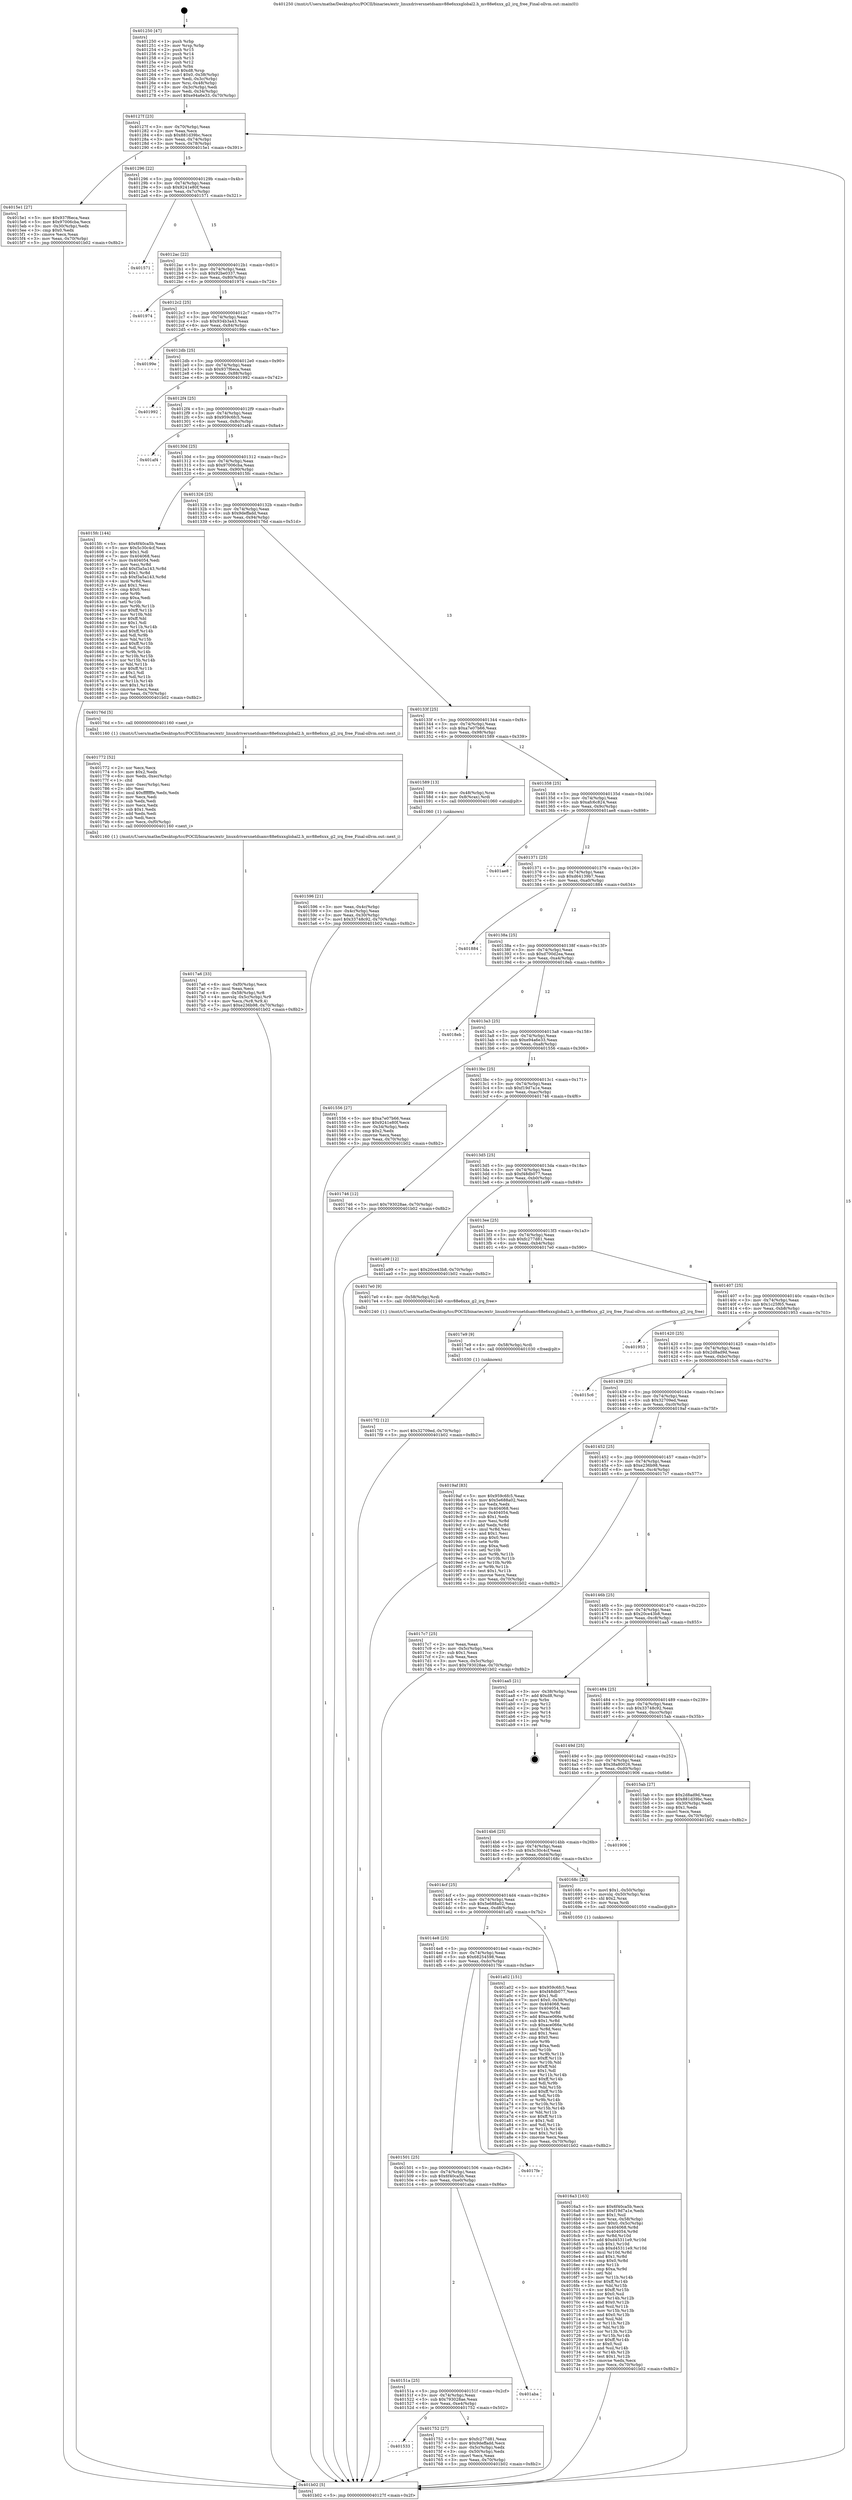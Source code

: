 digraph "0x401250" {
  label = "0x401250 (/mnt/c/Users/mathe/Desktop/tcc/POCII/binaries/extr_linuxdriversnetdsamv88e6xxxglobal2.h_mv88e6xxx_g2_irq_free_Final-ollvm.out::main(0))"
  labelloc = "t"
  node[shape=record]

  Entry [label="",width=0.3,height=0.3,shape=circle,fillcolor=black,style=filled]
  "0x40127f" [label="{
     0x40127f [23]\l
     | [instrs]\l
     &nbsp;&nbsp;0x40127f \<+3\>: mov -0x70(%rbp),%eax\l
     &nbsp;&nbsp;0x401282 \<+2\>: mov %eax,%ecx\l
     &nbsp;&nbsp;0x401284 \<+6\>: sub $0x881d39bc,%ecx\l
     &nbsp;&nbsp;0x40128a \<+3\>: mov %eax,-0x74(%rbp)\l
     &nbsp;&nbsp;0x40128d \<+3\>: mov %ecx,-0x78(%rbp)\l
     &nbsp;&nbsp;0x401290 \<+6\>: je 00000000004015e1 \<main+0x391\>\l
  }"]
  "0x4015e1" [label="{
     0x4015e1 [27]\l
     | [instrs]\l
     &nbsp;&nbsp;0x4015e1 \<+5\>: mov $0x937f6eca,%eax\l
     &nbsp;&nbsp;0x4015e6 \<+5\>: mov $0x97006cba,%ecx\l
     &nbsp;&nbsp;0x4015eb \<+3\>: mov -0x30(%rbp),%edx\l
     &nbsp;&nbsp;0x4015ee \<+3\>: cmp $0x0,%edx\l
     &nbsp;&nbsp;0x4015f1 \<+3\>: cmove %ecx,%eax\l
     &nbsp;&nbsp;0x4015f4 \<+3\>: mov %eax,-0x70(%rbp)\l
     &nbsp;&nbsp;0x4015f7 \<+5\>: jmp 0000000000401b02 \<main+0x8b2\>\l
  }"]
  "0x401296" [label="{
     0x401296 [22]\l
     | [instrs]\l
     &nbsp;&nbsp;0x401296 \<+5\>: jmp 000000000040129b \<main+0x4b\>\l
     &nbsp;&nbsp;0x40129b \<+3\>: mov -0x74(%rbp),%eax\l
     &nbsp;&nbsp;0x40129e \<+5\>: sub $0x9241e80f,%eax\l
     &nbsp;&nbsp;0x4012a3 \<+3\>: mov %eax,-0x7c(%rbp)\l
     &nbsp;&nbsp;0x4012a6 \<+6\>: je 0000000000401571 \<main+0x321\>\l
  }"]
  Exit [label="",width=0.3,height=0.3,shape=circle,fillcolor=black,style=filled,peripheries=2]
  "0x401571" [label="{
     0x401571\l
  }", style=dashed]
  "0x4012ac" [label="{
     0x4012ac [22]\l
     | [instrs]\l
     &nbsp;&nbsp;0x4012ac \<+5\>: jmp 00000000004012b1 \<main+0x61\>\l
     &nbsp;&nbsp;0x4012b1 \<+3\>: mov -0x74(%rbp),%eax\l
     &nbsp;&nbsp;0x4012b4 \<+5\>: sub $0x92be0337,%eax\l
     &nbsp;&nbsp;0x4012b9 \<+3\>: mov %eax,-0x80(%rbp)\l
     &nbsp;&nbsp;0x4012bc \<+6\>: je 0000000000401974 \<main+0x724\>\l
  }"]
  "0x4017f2" [label="{
     0x4017f2 [12]\l
     | [instrs]\l
     &nbsp;&nbsp;0x4017f2 \<+7\>: movl $0x32709ed,-0x70(%rbp)\l
     &nbsp;&nbsp;0x4017f9 \<+5\>: jmp 0000000000401b02 \<main+0x8b2\>\l
  }"]
  "0x401974" [label="{
     0x401974\l
  }", style=dashed]
  "0x4012c2" [label="{
     0x4012c2 [25]\l
     | [instrs]\l
     &nbsp;&nbsp;0x4012c2 \<+5\>: jmp 00000000004012c7 \<main+0x77\>\l
     &nbsp;&nbsp;0x4012c7 \<+3\>: mov -0x74(%rbp),%eax\l
     &nbsp;&nbsp;0x4012ca \<+5\>: sub $0x934b3a43,%eax\l
     &nbsp;&nbsp;0x4012cf \<+6\>: mov %eax,-0x84(%rbp)\l
     &nbsp;&nbsp;0x4012d5 \<+6\>: je 000000000040199e \<main+0x74e\>\l
  }"]
  "0x4017e9" [label="{
     0x4017e9 [9]\l
     | [instrs]\l
     &nbsp;&nbsp;0x4017e9 \<+4\>: mov -0x58(%rbp),%rdi\l
     &nbsp;&nbsp;0x4017ed \<+5\>: call 0000000000401030 \<free@plt\>\l
     | [calls]\l
     &nbsp;&nbsp;0x401030 \{1\} (unknown)\l
  }"]
  "0x40199e" [label="{
     0x40199e\l
  }", style=dashed]
  "0x4012db" [label="{
     0x4012db [25]\l
     | [instrs]\l
     &nbsp;&nbsp;0x4012db \<+5\>: jmp 00000000004012e0 \<main+0x90\>\l
     &nbsp;&nbsp;0x4012e0 \<+3\>: mov -0x74(%rbp),%eax\l
     &nbsp;&nbsp;0x4012e3 \<+5\>: sub $0x937f6eca,%eax\l
     &nbsp;&nbsp;0x4012e8 \<+6\>: mov %eax,-0x88(%rbp)\l
     &nbsp;&nbsp;0x4012ee \<+6\>: je 0000000000401992 \<main+0x742\>\l
  }"]
  "0x4017a6" [label="{
     0x4017a6 [33]\l
     | [instrs]\l
     &nbsp;&nbsp;0x4017a6 \<+6\>: mov -0xf0(%rbp),%ecx\l
     &nbsp;&nbsp;0x4017ac \<+3\>: imul %eax,%ecx\l
     &nbsp;&nbsp;0x4017af \<+4\>: mov -0x58(%rbp),%r8\l
     &nbsp;&nbsp;0x4017b3 \<+4\>: movslq -0x5c(%rbp),%r9\l
     &nbsp;&nbsp;0x4017b7 \<+4\>: mov %ecx,(%r8,%r9,4)\l
     &nbsp;&nbsp;0x4017bb \<+7\>: movl $0xe236b98,-0x70(%rbp)\l
     &nbsp;&nbsp;0x4017c2 \<+5\>: jmp 0000000000401b02 \<main+0x8b2\>\l
  }"]
  "0x401992" [label="{
     0x401992\l
  }", style=dashed]
  "0x4012f4" [label="{
     0x4012f4 [25]\l
     | [instrs]\l
     &nbsp;&nbsp;0x4012f4 \<+5\>: jmp 00000000004012f9 \<main+0xa9\>\l
     &nbsp;&nbsp;0x4012f9 \<+3\>: mov -0x74(%rbp),%eax\l
     &nbsp;&nbsp;0x4012fc \<+5\>: sub $0x959c6fc5,%eax\l
     &nbsp;&nbsp;0x401301 \<+6\>: mov %eax,-0x8c(%rbp)\l
     &nbsp;&nbsp;0x401307 \<+6\>: je 0000000000401af4 \<main+0x8a4\>\l
  }"]
  "0x401772" [label="{
     0x401772 [52]\l
     | [instrs]\l
     &nbsp;&nbsp;0x401772 \<+2\>: xor %ecx,%ecx\l
     &nbsp;&nbsp;0x401774 \<+5\>: mov $0x2,%edx\l
     &nbsp;&nbsp;0x401779 \<+6\>: mov %edx,-0xec(%rbp)\l
     &nbsp;&nbsp;0x40177f \<+1\>: cltd\l
     &nbsp;&nbsp;0x401780 \<+6\>: mov -0xec(%rbp),%esi\l
     &nbsp;&nbsp;0x401786 \<+2\>: idiv %esi\l
     &nbsp;&nbsp;0x401788 \<+6\>: imul $0xfffffffe,%edx,%edx\l
     &nbsp;&nbsp;0x40178e \<+2\>: mov %ecx,%edi\l
     &nbsp;&nbsp;0x401790 \<+2\>: sub %edx,%edi\l
     &nbsp;&nbsp;0x401792 \<+2\>: mov %ecx,%edx\l
     &nbsp;&nbsp;0x401794 \<+3\>: sub $0x1,%edx\l
     &nbsp;&nbsp;0x401797 \<+2\>: add %edx,%edi\l
     &nbsp;&nbsp;0x401799 \<+2\>: sub %edi,%ecx\l
     &nbsp;&nbsp;0x40179b \<+6\>: mov %ecx,-0xf0(%rbp)\l
     &nbsp;&nbsp;0x4017a1 \<+5\>: call 0000000000401160 \<next_i\>\l
     | [calls]\l
     &nbsp;&nbsp;0x401160 \{1\} (/mnt/c/Users/mathe/Desktop/tcc/POCII/binaries/extr_linuxdriversnetdsamv88e6xxxglobal2.h_mv88e6xxx_g2_irq_free_Final-ollvm.out::next_i)\l
  }"]
  "0x401af4" [label="{
     0x401af4\l
  }", style=dashed]
  "0x40130d" [label="{
     0x40130d [25]\l
     | [instrs]\l
     &nbsp;&nbsp;0x40130d \<+5\>: jmp 0000000000401312 \<main+0xc2\>\l
     &nbsp;&nbsp;0x401312 \<+3\>: mov -0x74(%rbp),%eax\l
     &nbsp;&nbsp;0x401315 \<+5\>: sub $0x97006cba,%eax\l
     &nbsp;&nbsp;0x40131a \<+6\>: mov %eax,-0x90(%rbp)\l
     &nbsp;&nbsp;0x401320 \<+6\>: je 00000000004015fc \<main+0x3ac\>\l
  }"]
  "0x401533" [label="{
     0x401533\l
  }", style=dashed]
  "0x4015fc" [label="{
     0x4015fc [144]\l
     | [instrs]\l
     &nbsp;&nbsp;0x4015fc \<+5\>: mov $0x6f40ca5b,%eax\l
     &nbsp;&nbsp;0x401601 \<+5\>: mov $0x5c30c4cf,%ecx\l
     &nbsp;&nbsp;0x401606 \<+2\>: mov $0x1,%dl\l
     &nbsp;&nbsp;0x401608 \<+7\>: mov 0x404068,%esi\l
     &nbsp;&nbsp;0x40160f \<+7\>: mov 0x404054,%edi\l
     &nbsp;&nbsp;0x401616 \<+3\>: mov %esi,%r8d\l
     &nbsp;&nbsp;0x401619 \<+7\>: add $0xf3a5a143,%r8d\l
     &nbsp;&nbsp;0x401620 \<+4\>: sub $0x1,%r8d\l
     &nbsp;&nbsp;0x401624 \<+7\>: sub $0xf3a5a143,%r8d\l
     &nbsp;&nbsp;0x40162b \<+4\>: imul %r8d,%esi\l
     &nbsp;&nbsp;0x40162f \<+3\>: and $0x1,%esi\l
     &nbsp;&nbsp;0x401632 \<+3\>: cmp $0x0,%esi\l
     &nbsp;&nbsp;0x401635 \<+4\>: sete %r9b\l
     &nbsp;&nbsp;0x401639 \<+3\>: cmp $0xa,%edi\l
     &nbsp;&nbsp;0x40163c \<+4\>: setl %r10b\l
     &nbsp;&nbsp;0x401640 \<+3\>: mov %r9b,%r11b\l
     &nbsp;&nbsp;0x401643 \<+4\>: xor $0xff,%r11b\l
     &nbsp;&nbsp;0x401647 \<+3\>: mov %r10b,%bl\l
     &nbsp;&nbsp;0x40164a \<+3\>: xor $0xff,%bl\l
     &nbsp;&nbsp;0x40164d \<+3\>: xor $0x1,%dl\l
     &nbsp;&nbsp;0x401650 \<+3\>: mov %r11b,%r14b\l
     &nbsp;&nbsp;0x401653 \<+4\>: and $0xff,%r14b\l
     &nbsp;&nbsp;0x401657 \<+3\>: and %dl,%r9b\l
     &nbsp;&nbsp;0x40165a \<+3\>: mov %bl,%r15b\l
     &nbsp;&nbsp;0x40165d \<+4\>: and $0xff,%r15b\l
     &nbsp;&nbsp;0x401661 \<+3\>: and %dl,%r10b\l
     &nbsp;&nbsp;0x401664 \<+3\>: or %r9b,%r14b\l
     &nbsp;&nbsp;0x401667 \<+3\>: or %r10b,%r15b\l
     &nbsp;&nbsp;0x40166a \<+3\>: xor %r15b,%r14b\l
     &nbsp;&nbsp;0x40166d \<+3\>: or %bl,%r11b\l
     &nbsp;&nbsp;0x401670 \<+4\>: xor $0xff,%r11b\l
     &nbsp;&nbsp;0x401674 \<+3\>: or $0x1,%dl\l
     &nbsp;&nbsp;0x401677 \<+3\>: and %dl,%r11b\l
     &nbsp;&nbsp;0x40167a \<+3\>: or %r11b,%r14b\l
     &nbsp;&nbsp;0x40167d \<+4\>: test $0x1,%r14b\l
     &nbsp;&nbsp;0x401681 \<+3\>: cmovne %ecx,%eax\l
     &nbsp;&nbsp;0x401684 \<+3\>: mov %eax,-0x70(%rbp)\l
     &nbsp;&nbsp;0x401687 \<+5\>: jmp 0000000000401b02 \<main+0x8b2\>\l
  }"]
  "0x401326" [label="{
     0x401326 [25]\l
     | [instrs]\l
     &nbsp;&nbsp;0x401326 \<+5\>: jmp 000000000040132b \<main+0xdb\>\l
     &nbsp;&nbsp;0x40132b \<+3\>: mov -0x74(%rbp),%eax\l
     &nbsp;&nbsp;0x40132e \<+5\>: sub $0x9deffadd,%eax\l
     &nbsp;&nbsp;0x401333 \<+6\>: mov %eax,-0x94(%rbp)\l
     &nbsp;&nbsp;0x401339 \<+6\>: je 000000000040176d \<main+0x51d\>\l
  }"]
  "0x401752" [label="{
     0x401752 [27]\l
     | [instrs]\l
     &nbsp;&nbsp;0x401752 \<+5\>: mov $0xfc277d81,%eax\l
     &nbsp;&nbsp;0x401757 \<+5\>: mov $0x9deffadd,%ecx\l
     &nbsp;&nbsp;0x40175c \<+3\>: mov -0x5c(%rbp),%edx\l
     &nbsp;&nbsp;0x40175f \<+3\>: cmp -0x50(%rbp),%edx\l
     &nbsp;&nbsp;0x401762 \<+3\>: cmovl %ecx,%eax\l
     &nbsp;&nbsp;0x401765 \<+3\>: mov %eax,-0x70(%rbp)\l
     &nbsp;&nbsp;0x401768 \<+5\>: jmp 0000000000401b02 \<main+0x8b2\>\l
  }"]
  "0x40176d" [label="{
     0x40176d [5]\l
     | [instrs]\l
     &nbsp;&nbsp;0x40176d \<+5\>: call 0000000000401160 \<next_i\>\l
     | [calls]\l
     &nbsp;&nbsp;0x401160 \{1\} (/mnt/c/Users/mathe/Desktop/tcc/POCII/binaries/extr_linuxdriversnetdsamv88e6xxxglobal2.h_mv88e6xxx_g2_irq_free_Final-ollvm.out::next_i)\l
  }"]
  "0x40133f" [label="{
     0x40133f [25]\l
     | [instrs]\l
     &nbsp;&nbsp;0x40133f \<+5\>: jmp 0000000000401344 \<main+0xf4\>\l
     &nbsp;&nbsp;0x401344 \<+3\>: mov -0x74(%rbp),%eax\l
     &nbsp;&nbsp;0x401347 \<+5\>: sub $0xa7e07b66,%eax\l
     &nbsp;&nbsp;0x40134c \<+6\>: mov %eax,-0x98(%rbp)\l
     &nbsp;&nbsp;0x401352 \<+6\>: je 0000000000401589 \<main+0x339\>\l
  }"]
  "0x40151a" [label="{
     0x40151a [25]\l
     | [instrs]\l
     &nbsp;&nbsp;0x40151a \<+5\>: jmp 000000000040151f \<main+0x2cf\>\l
     &nbsp;&nbsp;0x40151f \<+3\>: mov -0x74(%rbp),%eax\l
     &nbsp;&nbsp;0x401522 \<+5\>: sub $0x793028ae,%eax\l
     &nbsp;&nbsp;0x401527 \<+6\>: mov %eax,-0xe4(%rbp)\l
     &nbsp;&nbsp;0x40152d \<+6\>: je 0000000000401752 \<main+0x502\>\l
  }"]
  "0x401589" [label="{
     0x401589 [13]\l
     | [instrs]\l
     &nbsp;&nbsp;0x401589 \<+4\>: mov -0x48(%rbp),%rax\l
     &nbsp;&nbsp;0x40158d \<+4\>: mov 0x8(%rax),%rdi\l
     &nbsp;&nbsp;0x401591 \<+5\>: call 0000000000401060 \<atoi@plt\>\l
     | [calls]\l
     &nbsp;&nbsp;0x401060 \{1\} (unknown)\l
  }"]
  "0x401358" [label="{
     0x401358 [25]\l
     | [instrs]\l
     &nbsp;&nbsp;0x401358 \<+5\>: jmp 000000000040135d \<main+0x10d\>\l
     &nbsp;&nbsp;0x40135d \<+3\>: mov -0x74(%rbp),%eax\l
     &nbsp;&nbsp;0x401360 \<+5\>: sub $0xafc6c824,%eax\l
     &nbsp;&nbsp;0x401365 \<+6\>: mov %eax,-0x9c(%rbp)\l
     &nbsp;&nbsp;0x40136b \<+6\>: je 0000000000401ae8 \<main+0x898\>\l
  }"]
  "0x401aba" [label="{
     0x401aba\l
  }", style=dashed]
  "0x401ae8" [label="{
     0x401ae8\l
  }", style=dashed]
  "0x401371" [label="{
     0x401371 [25]\l
     | [instrs]\l
     &nbsp;&nbsp;0x401371 \<+5\>: jmp 0000000000401376 \<main+0x126\>\l
     &nbsp;&nbsp;0x401376 \<+3\>: mov -0x74(%rbp),%eax\l
     &nbsp;&nbsp;0x401379 \<+5\>: sub $0xd64139b7,%eax\l
     &nbsp;&nbsp;0x40137e \<+6\>: mov %eax,-0xa0(%rbp)\l
     &nbsp;&nbsp;0x401384 \<+6\>: je 0000000000401884 \<main+0x634\>\l
  }"]
  "0x401501" [label="{
     0x401501 [25]\l
     | [instrs]\l
     &nbsp;&nbsp;0x401501 \<+5\>: jmp 0000000000401506 \<main+0x2b6\>\l
     &nbsp;&nbsp;0x401506 \<+3\>: mov -0x74(%rbp),%eax\l
     &nbsp;&nbsp;0x401509 \<+5\>: sub $0x6f40ca5b,%eax\l
     &nbsp;&nbsp;0x40150e \<+6\>: mov %eax,-0xe0(%rbp)\l
     &nbsp;&nbsp;0x401514 \<+6\>: je 0000000000401aba \<main+0x86a\>\l
  }"]
  "0x401884" [label="{
     0x401884\l
  }", style=dashed]
  "0x40138a" [label="{
     0x40138a [25]\l
     | [instrs]\l
     &nbsp;&nbsp;0x40138a \<+5\>: jmp 000000000040138f \<main+0x13f\>\l
     &nbsp;&nbsp;0x40138f \<+3\>: mov -0x74(%rbp),%eax\l
     &nbsp;&nbsp;0x401392 \<+5\>: sub $0xd700d2ea,%eax\l
     &nbsp;&nbsp;0x401397 \<+6\>: mov %eax,-0xa4(%rbp)\l
     &nbsp;&nbsp;0x40139d \<+6\>: je 00000000004018eb \<main+0x69b\>\l
  }"]
  "0x4017fe" [label="{
     0x4017fe\l
  }", style=dashed]
  "0x4018eb" [label="{
     0x4018eb\l
  }", style=dashed]
  "0x4013a3" [label="{
     0x4013a3 [25]\l
     | [instrs]\l
     &nbsp;&nbsp;0x4013a3 \<+5\>: jmp 00000000004013a8 \<main+0x158\>\l
     &nbsp;&nbsp;0x4013a8 \<+3\>: mov -0x74(%rbp),%eax\l
     &nbsp;&nbsp;0x4013ab \<+5\>: sub $0xe94a6e33,%eax\l
     &nbsp;&nbsp;0x4013b0 \<+6\>: mov %eax,-0xa8(%rbp)\l
     &nbsp;&nbsp;0x4013b6 \<+6\>: je 0000000000401556 \<main+0x306\>\l
  }"]
  "0x4014e8" [label="{
     0x4014e8 [25]\l
     | [instrs]\l
     &nbsp;&nbsp;0x4014e8 \<+5\>: jmp 00000000004014ed \<main+0x29d\>\l
     &nbsp;&nbsp;0x4014ed \<+3\>: mov -0x74(%rbp),%eax\l
     &nbsp;&nbsp;0x4014f0 \<+5\>: sub $0x68254598,%eax\l
     &nbsp;&nbsp;0x4014f5 \<+6\>: mov %eax,-0xdc(%rbp)\l
     &nbsp;&nbsp;0x4014fb \<+6\>: je 00000000004017fe \<main+0x5ae\>\l
  }"]
  "0x401556" [label="{
     0x401556 [27]\l
     | [instrs]\l
     &nbsp;&nbsp;0x401556 \<+5\>: mov $0xa7e07b66,%eax\l
     &nbsp;&nbsp;0x40155b \<+5\>: mov $0x9241e80f,%ecx\l
     &nbsp;&nbsp;0x401560 \<+3\>: mov -0x34(%rbp),%edx\l
     &nbsp;&nbsp;0x401563 \<+3\>: cmp $0x2,%edx\l
     &nbsp;&nbsp;0x401566 \<+3\>: cmovne %ecx,%eax\l
     &nbsp;&nbsp;0x401569 \<+3\>: mov %eax,-0x70(%rbp)\l
     &nbsp;&nbsp;0x40156c \<+5\>: jmp 0000000000401b02 \<main+0x8b2\>\l
  }"]
  "0x4013bc" [label="{
     0x4013bc [25]\l
     | [instrs]\l
     &nbsp;&nbsp;0x4013bc \<+5\>: jmp 00000000004013c1 \<main+0x171\>\l
     &nbsp;&nbsp;0x4013c1 \<+3\>: mov -0x74(%rbp),%eax\l
     &nbsp;&nbsp;0x4013c4 \<+5\>: sub $0xf19d7a1e,%eax\l
     &nbsp;&nbsp;0x4013c9 \<+6\>: mov %eax,-0xac(%rbp)\l
     &nbsp;&nbsp;0x4013cf \<+6\>: je 0000000000401746 \<main+0x4f6\>\l
  }"]
  "0x401b02" [label="{
     0x401b02 [5]\l
     | [instrs]\l
     &nbsp;&nbsp;0x401b02 \<+5\>: jmp 000000000040127f \<main+0x2f\>\l
  }"]
  "0x401250" [label="{
     0x401250 [47]\l
     | [instrs]\l
     &nbsp;&nbsp;0x401250 \<+1\>: push %rbp\l
     &nbsp;&nbsp;0x401251 \<+3\>: mov %rsp,%rbp\l
     &nbsp;&nbsp;0x401254 \<+2\>: push %r15\l
     &nbsp;&nbsp;0x401256 \<+2\>: push %r14\l
     &nbsp;&nbsp;0x401258 \<+2\>: push %r13\l
     &nbsp;&nbsp;0x40125a \<+2\>: push %r12\l
     &nbsp;&nbsp;0x40125c \<+1\>: push %rbx\l
     &nbsp;&nbsp;0x40125d \<+7\>: sub $0xd8,%rsp\l
     &nbsp;&nbsp;0x401264 \<+7\>: movl $0x0,-0x38(%rbp)\l
     &nbsp;&nbsp;0x40126b \<+3\>: mov %edi,-0x3c(%rbp)\l
     &nbsp;&nbsp;0x40126e \<+4\>: mov %rsi,-0x48(%rbp)\l
     &nbsp;&nbsp;0x401272 \<+3\>: mov -0x3c(%rbp),%edi\l
     &nbsp;&nbsp;0x401275 \<+3\>: mov %edi,-0x34(%rbp)\l
     &nbsp;&nbsp;0x401278 \<+7\>: movl $0xe94a6e33,-0x70(%rbp)\l
  }"]
  "0x401596" [label="{
     0x401596 [21]\l
     | [instrs]\l
     &nbsp;&nbsp;0x401596 \<+3\>: mov %eax,-0x4c(%rbp)\l
     &nbsp;&nbsp;0x401599 \<+3\>: mov -0x4c(%rbp),%eax\l
     &nbsp;&nbsp;0x40159c \<+3\>: mov %eax,-0x30(%rbp)\l
     &nbsp;&nbsp;0x40159f \<+7\>: movl $0x33748c92,-0x70(%rbp)\l
     &nbsp;&nbsp;0x4015a6 \<+5\>: jmp 0000000000401b02 \<main+0x8b2\>\l
  }"]
  "0x401a02" [label="{
     0x401a02 [151]\l
     | [instrs]\l
     &nbsp;&nbsp;0x401a02 \<+5\>: mov $0x959c6fc5,%eax\l
     &nbsp;&nbsp;0x401a07 \<+5\>: mov $0xf48db077,%ecx\l
     &nbsp;&nbsp;0x401a0c \<+2\>: mov $0x1,%dl\l
     &nbsp;&nbsp;0x401a0e \<+7\>: movl $0x0,-0x38(%rbp)\l
     &nbsp;&nbsp;0x401a15 \<+7\>: mov 0x404068,%esi\l
     &nbsp;&nbsp;0x401a1c \<+7\>: mov 0x404054,%edi\l
     &nbsp;&nbsp;0x401a23 \<+3\>: mov %esi,%r8d\l
     &nbsp;&nbsp;0x401a26 \<+7\>: add $0xace066e,%r8d\l
     &nbsp;&nbsp;0x401a2d \<+4\>: sub $0x1,%r8d\l
     &nbsp;&nbsp;0x401a31 \<+7\>: sub $0xace066e,%r8d\l
     &nbsp;&nbsp;0x401a38 \<+4\>: imul %r8d,%esi\l
     &nbsp;&nbsp;0x401a3c \<+3\>: and $0x1,%esi\l
     &nbsp;&nbsp;0x401a3f \<+3\>: cmp $0x0,%esi\l
     &nbsp;&nbsp;0x401a42 \<+4\>: sete %r9b\l
     &nbsp;&nbsp;0x401a46 \<+3\>: cmp $0xa,%edi\l
     &nbsp;&nbsp;0x401a49 \<+4\>: setl %r10b\l
     &nbsp;&nbsp;0x401a4d \<+3\>: mov %r9b,%r11b\l
     &nbsp;&nbsp;0x401a50 \<+4\>: xor $0xff,%r11b\l
     &nbsp;&nbsp;0x401a54 \<+3\>: mov %r10b,%bl\l
     &nbsp;&nbsp;0x401a57 \<+3\>: xor $0xff,%bl\l
     &nbsp;&nbsp;0x401a5a \<+3\>: xor $0x1,%dl\l
     &nbsp;&nbsp;0x401a5d \<+3\>: mov %r11b,%r14b\l
     &nbsp;&nbsp;0x401a60 \<+4\>: and $0xff,%r14b\l
     &nbsp;&nbsp;0x401a64 \<+3\>: and %dl,%r9b\l
     &nbsp;&nbsp;0x401a67 \<+3\>: mov %bl,%r15b\l
     &nbsp;&nbsp;0x401a6a \<+4\>: and $0xff,%r15b\l
     &nbsp;&nbsp;0x401a6e \<+3\>: and %dl,%r10b\l
     &nbsp;&nbsp;0x401a71 \<+3\>: or %r9b,%r14b\l
     &nbsp;&nbsp;0x401a74 \<+3\>: or %r10b,%r15b\l
     &nbsp;&nbsp;0x401a77 \<+3\>: xor %r15b,%r14b\l
     &nbsp;&nbsp;0x401a7a \<+3\>: or %bl,%r11b\l
     &nbsp;&nbsp;0x401a7d \<+4\>: xor $0xff,%r11b\l
     &nbsp;&nbsp;0x401a81 \<+3\>: or $0x1,%dl\l
     &nbsp;&nbsp;0x401a84 \<+3\>: and %dl,%r11b\l
     &nbsp;&nbsp;0x401a87 \<+3\>: or %r11b,%r14b\l
     &nbsp;&nbsp;0x401a8a \<+4\>: test $0x1,%r14b\l
     &nbsp;&nbsp;0x401a8e \<+3\>: cmovne %ecx,%eax\l
     &nbsp;&nbsp;0x401a91 \<+3\>: mov %eax,-0x70(%rbp)\l
     &nbsp;&nbsp;0x401a94 \<+5\>: jmp 0000000000401b02 \<main+0x8b2\>\l
  }"]
  "0x401746" [label="{
     0x401746 [12]\l
     | [instrs]\l
     &nbsp;&nbsp;0x401746 \<+7\>: movl $0x793028ae,-0x70(%rbp)\l
     &nbsp;&nbsp;0x40174d \<+5\>: jmp 0000000000401b02 \<main+0x8b2\>\l
  }"]
  "0x4013d5" [label="{
     0x4013d5 [25]\l
     | [instrs]\l
     &nbsp;&nbsp;0x4013d5 \<+5\>: jmp 00000000004013da \<main+0x18a\>\l
     &nbsp;&nbsp;0x4013da \<+3\>: mov -0x74(%rbp),%eax\l
     &nbsp;&nbsp;0x4013dd \<+5\>: sub $0xf48db077,%eax\l
     &nbsp;&nbsp;0x4013e2 \<+6\>: mov %eax,-0xb0(%rbp)\l
     &nbsp;&nbsp;0x4013e8 \<+6\>: je 0000000000401a99 \<main+0x849\>\l
  }"]
  "0x4016a3" [label="{
     0x4016a3 [163]\l
     | [instrs]\l
     &nbsp;&nbsp;0x4016a3 \<+5\>: mov $0x6f40ca5b,%ecx\l
     &nbsp;&nbsp;0x4016a8 \<+5\>: mov $0xf19d7a1e,%edx\l
     &nbsp;&nbsp;0x4016ad \<+3\>: mov $0x1,%sil\l
     &nbsp;&nbsp;0x4016b0 \<+4\>: mov %rax,-0x58(%rbp)\l
     &nbsp;&nbsp;0x4016b4 \<+7\>: movl $0x0,-0x5c(%rbp)\l
     &nbsp;&nbsp;0x4016bb \<+8\>: mov 0x404068,%r8d\l
     &nbsp;&nbsp;0x4016c3 \<+8\>: mov 0x404054,%r9d\l
     &nbsp;&nbsp;0x4016cb \<+3\>: mov %r8d,%r10d\l
     &nbsp;&nbsp;0x4016ce \<+7\>: add $0xd45311e9,%r10d\l
     &nbsp;&nbsp;0x4016d5 \<+4\>: sub $0x1,%r10d\l
     &nbsp;&nbsp;0x4016d9 \<+7\>: sub $0xd45311e9,%r10d\l
     &nbsp;&nbsp;0x4016e0 \<+4\>: imul %r10d,%r8d\l
     &nbsp;&nbsp;0x4016e4 \<+4\>: and $0x1,%r8d\l
     &nbsp;&nbsp;0x4016e8 \<+4\>: cmp $0x0,%r8d\l
     &nbsp;&nbsp;0x4016ec \<+4\>: sete %r11b\l
     &nbsp;&nbsp;0x4016f0 \<+4\>: cmp $0xa,%r9d\l
     &nbsp;&nbsp;0x4016f4 \<+3\>: setl %bl\l
     &nbsp;&nbsp;0x4016f7 \<+3\>: mov %r11b,%r14b\l
     &nbsp;&nbsp;0x4016fa \<+4\>: xor $0xff,%r14b\l
     &nbsp;&nbsp;0x4016fe \<+3\>: mov %bl,%r15b\l
     &nbsp;&nbsp;0x401701 \<+4\>: xor $0xff,%r15b\l
     &nbsp;&nbsp;0x401705 \<+4\>: xor $0x0,%sil\l
     &nbsp;&nbsp;0x401709 \<+3\>: mov %r14b,%r12b\l
     &nbsp;&nbsp;0x40170c \<+4\>: and $0x0,%r12b\l
     &nbsp;&nbsp;0x401710 \<+3\>: and %sil,%r11b\l
     &nbsp;&nbsp;0x401713 \<+3\>: mov %r15b,%r13b\l
     &nbsp;&nbsp;0x401716 \<+4\>: and $0x0,%r13b\l
     &nbsp;&nbsp;0x40171a \<+3\>: and %sil,%bl\l
     &nbsp;&nbsp;0x40171d \<+3\>: or %r11b,%r12b\l
     &nbsp;&nbsp;0x401720 \<+3\>: or %bl,%r13b\l
     &nbsp;&nbsp;0x401723 \<+3\>: xor %r13b,%r12b\l
     &nbsp;&nbsp;0x401726 \<+3\>: or %r15b,%r14b\l
     &nbsp;&nbsp;0x401729 \<+4\>: xor $0xff,%r14b\l
     &nbsp;&nbsp;0x40172d \<+4\>: or $0x0,%sil\l
     &nbsp;&nbsp;0x401731 \<+3\>: and %sil,%r14b\l
     &nbsp;&nbsp;0x401734 \<+3\>: or %r14b,%r12b\l
     &nbsp;&nbsp;0x401737 \<+4\>: test $0x1,%r12b\l
     &nbsp;&nbsp;0x40173b \<+3\>: cmovne %edx,%ecx\l
     &nbsp;&nbsp;0x40173e \<+3\>: mov %ecx,-0x70(%rbp)\l
     &nbsp;&nbsp;0x401741 \<+5\>: jmp 0000000000401b02 \<main+0x8b2\>\l
  }"]
  "0x401a99" [label="{
     0x401a99 [12]\l
     | [instrs]\l
     &nbsp;&nbsp;0x401a99 \<+7\>: movl $0x20ce43b8,-0x70(%rbp)\l
     &nbsp;&nbsp;0x401aa0 \<+5\>: jmp 0000000000401b02 \<main+0x8b2\>\l
  }"]
  "0x4013ee" [label="{
     0x4013ee [25]\l
     | [instrs]\l
     &nbsp;&nbsp;0x4013ee \<+5\>: jmp 00000000004013f3 \<main+0x1a3\>\l
     &nbsp;&nbsp;0x4013f3 \<+3\>: mov -0x74(%rbp),%eax\l
     &nbsp;&nbsp;0x4013f6 \<+5\>: sub $0xfc277d81,%eax\l
     &nbsp;&nbsp;0x4013fb \<+6\>: mov %eax,-0xb4(%rbp)\l
     &nbsp;&nbsp;0x401401 \<+6\>: je 00000000004017e0 \<main+0x590\>\l
  }"]
  "0x4014cf" [label="{
     0x4014cf [25]\l
     | [instrs]\l
     &nbsp;&nbsp;0x4014cf \<+5\>: jmp 00000000004014d4 \<main+0x284\>\l
     &nbsp;&nbsp;0x4014d4 \<+3\>: mov -0x74(%rbp),%eax\l
     &nbsp;&nbsp;0x4014d7 \<+5\>: sub $0x5e688a02,%eax\l
     &nbsp;&nbsp;0x4014dc \<+6\>: mov %eax,-0xd8(%rbp)\l
     &nbsp;&nbsp;0x4014e2 \<+6\>: je 0000000000401a02 \<main+0x7b2\>\l
  }"]
  "0x4017e0" [label="{
     0x4017e0 [9]\l
     | [instrs]\l
     &nbsp;&nbsp;0x4017e0 \<+4\>: mov -0x58(%rbp),%rdi\l
     &nbsp;&nbsp;0x4017e4 \<+5\>: call 0000000000401240 \<mv88e6xxx_g2_irq_free\>\l
     | [calls]\l
     &nbsp;&nbsp;0x401240 \{1\} (/mnt/c/Users/mathe/Desktop/tcc/POCII/binaries/extr_linuxdriversnetdsamv88e6xxxglobal2.h_mv88e6xxx_g2_irq_free_Final-ollvm.out::mv88e6xxx_g2_irq_free)\l
  }"]
  "0x401407" [label="{
     0x401407 [25]\l
     | [instrs]\l
     &nbsp;&nbsp;0x401407 \<+5\>: jmp 000000000040140c \<main+0x1bc\>\l
     &nbsp;&nbsp;0x40140c \<+3\>: mov -0x74(%rbp),%eax\l
     &nbsp;&nbsp;0x40140f \<+5\>: sub $0x1c25f65,%eax\l
     &nbsp;&nbsp;0x401414 \<+6\>: mov %eax,-0xb8(%rbp)\l
     &nbsp;&nbsp;0x40141a \<+6\>: je 0000000000401953 \<main+0x703\>\l
  }"]
  "0x40168c" [label="{
     0x40168c [23]\l
     | [instrs]\l
     &nbsp;&nbsp;0x40168c \<+7\>: movl $0x1,-0x50(%rbp)\l
     &nbsp;&nbsp;0x401693 \<+4\>: movslq -0x50(%rbp),%rax\l
     &nbsp;&nbsp;0x401697 \<+4\>: shl $0x2,%rax\l
     &nbsp;&nbsp;0x40169b \<+3\>: mov %rax,%rdi\l
     &nbsp;&nbsp;0x40169e \<+5\>: call 0000000000401050 \<malloc@plt\>\l
     | [calls]\l
     &nbsp;&nbsp;0x401050 \{1\} (unknown)\l
  }"]
  "0x401953" [label="{
     0x401953\l
  }", style=dashed]
  "0x401420" [label="{
     0x401420 [25]\l
     | [instrs]\l
     &nbsp;&nbsp;0x401420 \<+5\>: jmp 0000000000401425 \<main+0x1d5\>\l
     &nbsp;&nbsp;0x401425 \<+3\>: mov -0x74(%rbp),%eax\l
     &nbsp;&nbsp;0x401428 \<+5\>: sub $0x2d8ad9d,%eax\l
     &nbsp;&nbsp;0x40142d \<+6\>: mov %eax,-0xbc(%rbp)\l
     &nbsp;&nbsp;0x401433 \<+6\>: je 00000000004015c6 \<main+0x376\>\l
  }"]
  "0x4014b6" [label="{
     0x4014b6 [25]\l
     | [instrs]\l
     &nbsp;&nbsp;0x4014b6 \<+5\>: jmp 00000000004014bb \<main+0x26b\>\l
     &nbsp;&nbsp;0x4014bb \<+3\>: mov -0x74(%rbp),%eax\l
     &nbsp;&nbsp;0x4014be \<+5\>: sub $0x5c30c4cf,%eax\l
     &nbsp;&nbsp;0x4014c3 \<+6\>: mov %eax,-0xd4(%rbp)\l
     &nbsp;&nbsp;0x4014c9 \<+6\>: je 000000000040168c \<main+0x43c\>\l
  }"]
  "0x4015c6" [label="{
     0x4015c6\l
  }", style=dashed]
  "0x401439" [label="{
     0x401439 [25]\l
     | [instrs]\l
     &nbsp;&nbsp;0x401439 \<+5\>: jmp 000000000040143e \<main+0x1ee\>\l
     &nbsp;&nbsp;0x40143e \<+3\>: mov -0x74(%rbp),%eax\l
     &nbsp;&nbsp;0x401441 \<+5\>: sub $0x32709ed,%eax\l
     &nbsp;&nbsp;0x401446 \<+6\>: mov %eax,-0xc0(%rbp)\l
     &nbsp;&nbsp;0x40144c \<+6\>: je 00000000004019af \<main+0x75f\>\l
  }"]
  "0x401906" [label="{
     0x401906\l
  }", style=dashed]
  "0x4019af" [label="{
     0x4019af [83]\l
     | [instrs]\l
     &nbsp;&nbsp;0x4019af \<+5\>: mov $0x959c6fc5,%eax\l
     &nbsp;&nbsp;0x4019b4 \<+5\>: mov $0x5e688a02,%ecx\l
     &nbsp;&nbsp;0x4019b9 \<+2\>: xor %edx,%edx\l
     &nbsp;&nbsp;0x4019bb \<+7\>: mov 0x404068,%esi\l
     &nbsp;&nbsp;0x4019c2 \<+7\>: mov 0x404054,%edi\l
     &nbsp;&nbsp;0x4019c9 \<+3\>: sub $0x1,%edx\l
     &nbsp;&nbsp;0x4019cc \<+3\>: mov %esi,%r8d\l
     &nbsp;&nbsp;0x4019cf \<+3\>: add %edx,%r8d\l
     &nbsp;&nbsp;0x4019d2 \<+4\>: imul %r8d,%esi\l
     &nbsp;&nbsp;0x4019d6 \<+3\>: and $0x1,%esi\l
     &nbsp;&nbsp;0x4019d9 \<+3\>: cmp $0x0,%esi\l
     &nbsp;&nbsp;0x4019dc \<+4\>: sete %r9b\l
     &nbsp;&nbsp;0x4019e0 \<+3\>: cmp $0xa,%edi\l
     &nbsp;&nbsp;0x4019e3 \<+4\>: setl %r10b\l
     &nbsp;&nbsp;0x4019e7 \<+3\>: mov %r9b,%r11b\l
     &nbsp;&nbsp;0x4019ea \<+3\>: and %r10b,%r11b\l
     &nbsp;&nbsp;0x4019ed \<+3\>: xor %r10b,%r9b\l
     &nbsp;&nbsp;0x4019f0 \<+3\>: or %r9b,%r11b\l
     &nbsp;&nbsp;0x4019f3 \<+4\>: test $0x1,%r11b\l
     &nbsp;&nbsp;0x4019f7 \<+3\>: cmovne %ecx,%eax\l
     &nbsp;&nbsp;0x4019fa \<+3\>: mov %eax,-0x70(%rbp)\l
     &nbsp;&nbsp;0x4019fd \<+5\>: jmp 0000000000401b02 \<main+0x8b2\>\l
  }"]
  "0x401452" [label="{
     0x401452 [25]\l
     | [instrs]\l
     &nbsp;&nbsp;0x401452 \<+5\>: jmp 0000000000401457 \<main+0x207\>\l
     &nbsp;&nbsp;0x401457 \<+3\>: mov -0x74(%rbp),%eax\l
     &nbsp;&nbsp;0x40145a \<+5\>: sub $0xe236b98,%eax\l
     &nbsp;&nbsp;0x40145f \<+6\>: mov %eax,-0xc4(%rbp)\l
     &nbsp;&nbsp;0x401465 \<+6\>: je 00000000004017c7 \<main+0x577\>\l
  }"]
  "0x40149d" [label="{
     0x40149d [25]\l
     | [instrs]\l
     &nbsp;&nbsp;0x40149d \<+5\>: jmp 00000000004014a2 \<main+0x252\>\l
     &nbsp;&nbsp;0x4014a2 \<+3\>: mov -0x74(%rbp),%eax\l
     &nbsp;&nbsp;0x4014a5 \<+5\>: sub $0x38a80026,%eax\l
     &nbsp;&nbsp;0x4014aa \<+6\>: mov %eax,-0xd0(%rbp)\l
     &nbsp;&nbsp;0x4014b0 \<+6\>: je 0000000000401906 \<main+0x6b6\>\l
  }"]
  "0x4017c7" [label="{
     0x4017c7 [25]\l
     | [instrs]\l
     &nbsp;&nbsp;0x4017c7 \<+2\>: xor %eax,%eax\l
     &nbsp;&nbsp;0x4017c9 \<+3\>: mov -0x5c(%rbp),%ecx\l
     &nbsp;&nbsp;0x4017cc \<+3\>: sub $0x1,%eax\l
     &nbsp;&nbsp;0x4017cf \<+2\>: sub %eax,%ecx\l
     &nbsp;&nbsp;0x4017d1 \<+3\>: mov %ecx,-0x5c(%rbp)\l
     &nbsp;&nbsp;0x4017d4 \<+7\>: movl $0x793028ae,-0x70(%rbp)\l
     &nbsp;&nbsp;0x4017db \<+5\>: jmp 0000000000401b02 \<main+0x8b2\>\l
  }"]
  "0x40146b" [label="{
     0x40146b [25]\l
     | [instrs]\l
     &nbsp;&nbsp;0x40146b \<+5\>: jmp 0000000000401470 \<main+0x220\>\l
     &nbsp;&nbsp;0x401470 \<+3\>: mov -0x74(%rbp),%eax\l
     &nbsp;&nbsp;0x401473 \<+5\>: sub $0x20ce43b8,%eax\l
     &nbsp;&nbsp;0x401478 \<+6\>: mov %eax,-0xc8(%rbp)\l
     &nbsp;&nbsp;0x40147e \<+6\>: je 0000000000401aa5 \<main+0x855\>\l
  }"]
  "0x4015ab" [label="{
     0x4015ab [27]\l
     | [instrs]\l
     &nbsp;&nbsp;0x4015ab \<+5\>: mov $0x2d8ad9d,%eax\l
     &nbsp;&nbsp;0x4015b0 \<+5\>: mov $0x881d39bc,%ecx\l
     &nbsp;&nbsp;0x4015b5 \<+3\>: mov -0x30(%rbp),%edx\l
     &nbsp;&nbsp;0x4015b8 \<+3\>: cmp $0x1,%edx\l
     &nbsp;&nbsp;0x4015bb \<+3\>: cmovl %ecx,%eax\l
     &nbsp;&nbsp;0x4015be \<+3\>: mov %eax,-0x70(%rbp)\l
     &nbsp;&nbsp;0x4015c1 \<+5\>: jmp 0000000000401b02 \<main+0x8b2\>\l
  }"]
  "0x401aa5" [label="{
     0x401aa5 [21]\l
     | [instrs]\l
     &nbsp;&nbsp;0x401aa5 \<+3\>: mov -0x38(%rbp),%eax\l
     &nbsp;&nbsp;0x401aa8 \<+7\>: add $0xd8,%rsp\l
     &nbsp;&nbsp;0x401aaf \<+1\>: pop %rbx\l
     &nbsp;&nbsp;0x401ab0 \<+2\>: pop %r12\l
     &nbsp;&nbsp;0x401ab2 \<+2\>: pop %r13\l
     &nbsp;&nbsp;0x401ab4 \<+2\>: pop %r14\l
     &nbsp;&nbsp;0x401ab6 \<+2\>: pop %r15\l
     &nbsp;&nbsp;0x401ab8 \<+1\>: pop %rbp\l
     &nbsp;&nbsp;0x401ab9 \<+1\>: ret\l
  }"]
  "0x401484" [label="{
     0x401484 [25]\l
     | [instrs]\l
     &nbsp;&nbsp;0x401484 \<+5\>: jmp 0000000000401489 \<main+0x239\>\l
     &nbsp;&nbsp;0x401489 \<+3\>: mov -0x74(%rbp),%eax\l
     &nbsp;&nbsp;0x40148c \<+5\>: sub $0x33748c92,%eax\l
     &nbsp;&nbsp;0x401491 \<+6\>: mov %eax,-0xcc(%rbp)\l
     &nbsp;&nbsp;0x401497 \<+6\>: je 00000000004015ab \<main+0x35b\>\l
  }"]
  Entry -> "0x401250" [label=" 1"]
  "0x40127f" -> "0x4015e1" [label=" 1"]
  "0x40127f" -> "0x401296" [label=" 15"]
  "0x401aa5" -> Exit [label=" 1"]
  "0x401296" -> "0x401571" [label=" 0"]
  "0x401296" -> "0x4012ac" [label=" 15"]
  "0x401a99" -> "0x401b02" [label=" 1"]
  "0x4012ac" -> "0x401974" [label=" 0"]
  "0x4012ac" -> "0x4012c2" [label=" 15"]
  "0x401a02" -> "0x401b02" [label=" 1"]
  "0x4012c2" -> "0x40199e" [label=" 0"]
  "0x4012c2" -> "0x4012db" [label=" 15"]
  "0x4019af" -> "0x401b02" [label=" 1"]
  "0x4012db" -> "0x401992" [label=" 0"]
  "0x4012db" -> "0x4012f4" [label=" 15"]
  "0x4017f2" -> "0x401b02" [label=" 1"]
  "0x4012f4" -> "0x401af4" [label=" 0"]
  "0x4012f4" -> "0x40130d" [label=" 15"]
  "0x4017e9" -> "0x4017f2" [label=" 1"]
  "0x40130d" -> "0x4015fc" [label=" 1"]
  "0x40130d" -> "0x401326" [label=" 14"]
  "0x4017e0" -> "0x4017e9" [label=" 1"]
  "0x401326" -> "0x40176d" [label=" 1"]
  "0x401326" -> "0x40133f" [label=" 13"]
  "0x4017c7" -> "0x401b02" [label=" 1"]
  "0x40133f" -> "0x401589" [label=" 1"]
  "0x40133f" -> "0x401358" [label=" 12"]
  "0x401772" -> "0x4017a6" [label=" 1"]
  "0x401358" -> "0x401ae8" [label=" 0"]
  "0x401358" -> "0x401371" [label=" 12"]
  "0x40176d" -> "0x401772" [label=" 1"]
  "0x401371" -> "0x401884" [label=" 0"]
  "0x401371" -> "0x40138a" [label=" 12"]
  "0x40151a" -> "0x401533" [label=" 0"]
  "0x40138a" -> "0x4018eb" [label=" 0"]
  "0x40138a" -> "0x4013a3" [label=" 12"]
  "0x40151a" -> "0x401752" [label=" 2"]
  "0x4013a3" -> "0x401556" [label=" 1"]
  "0x4013a3" -> "0x4013bc" [label=" 11"]
  "0x401556" -> "0x401b02" [label=" 1"]
  "0x401250" -> "0x40127f" [label=" 1"]
  "0x401b02" -> "0x40127f" [label=" 15"]
  "0x401589" -> "0x401596" [label=" 1"]
  "0x401596" -> "0x401b02" [label=" 1"]
  "0x401501" -> "0x40151a" [label=" 2"]
  "0x4013bc" -> "0x401746" [label=" 1"]
  "0x4013bc" -> "0x4013d5" [label=" 10"]
  "0x401501" -> "0x401aba" [label=" 0"]
  "0x4013d5" -> "0x401a99" [label=" 1"]
  "0x4013d5" -> "0x4013ee" [label=" 9"]
  "0x4014e8" -> "0x401501" [label=" 2"]
  "0x4013ee" -> "0x4017e0" [label=" 1"]
  "0x4013ee" -> "0x401407" [label=" 8"]
  "0x4014e8" -> "0x4017fe" [label=" 0"]
  "0x401407" -> "0x401953" [label=" 0"]
  "0x401407" -> "0x401420" [label=" 8"]
  "0x4017a6" -> "0x401b02" [label=" 1"]
  "0x401420" -> "0x4015c6" [label=" 0"]
  "0x401420" -> "0x401439" [label=" 8"]
  "0x4014cf" -> "0x401a02" [label=" 1"]
  "0x401439" -> "0x4019af" [label=" 1"]
  "0x401439" -> "0x401452" [label=" 7"]
  "0x401752" -> "0x401b02" [label=" 2"]
  "0x401452" -> "0x4017c7" [label=" 1"]
  "0x401452" -> "0x40146b" [label=" 6"]
  "0x4016a3" -> "0x401b02" [label=" 1"]
  "0x40146b" -> "0x401aa5" [label=" 1"]
  "0x40146b" -> "0x401484" [label=" 5"]
  "0x40168c" -> "0x4016a3" [label=" 1"]
  "0x401484" -> "0x4015ab" [label=" 1"]
  "0x401484" -> "0x40149d" [label=" 4"]
  "0x4015ab" -> "0x401b02" [label=" 1"]
  "0x4015e1" -> "0x401b02" [label=" 1"]
  "0x4015fc" -> "0x401b02" [label=" 1"]
  "0x401746" -> "0x401b02" [label=" 1"]
  "0x40149d" -> "0x401906" [label=" 0"]
  "0x40149d" -> "0x4014b6" [label=" 4"]
  "0x4014cf" -> "0x4014e8" [label=" 2"]
  "0x4014b6" -> "0x40168c" [label=" 1"]
  "0x4014b6" -> "0x4014cf" [label=" 3"]
}
